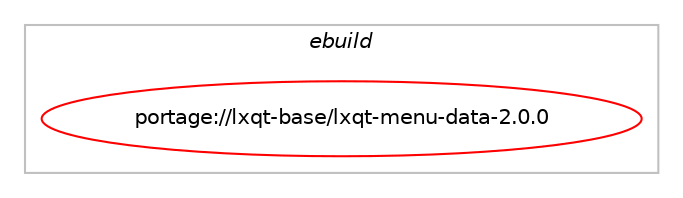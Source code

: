 digraph prolog {

# *************
# Graph options
# *************

newrank=true;
concentrate=true;
compound=true;
graph [rankdir=LR,fontname=Helvetica,fontsize=10,ranksep=1.5];#, ranksep=2.5, nodesep=0.2];
edge  [arrowhead=vee];
node  [fontname=Helvetica,fontsize=10];

# **********
# The ebuild
# **********

subgraph cluster_leftcol {
color=gray;
label=<<i>ebuild</i>>;
id [label="portage://lxqt-base/lxqt-menu-data-2.0.0", color=red, width=4, href="../lxqt-base/lxqt-menu-data-2.0.0.svg"];
}

# ****************
# The dependencies
# ****************

subgraph cluster_midcol {
color=gray;
label=<<i>dependencies</i>>;
subgraph cluster_compile {
fillcolor="#eeeeee";
style=filled;
label=<<i>compile</i>>;
}
subgraph cluster_compileandrun {
fillcolor="#eeeeee";
style=filled;
label=<<i>compile and run</i>>;
}
subgraph cluster_run {
fillcolor="#eeeeee";
style=filled;
label=<<i>run</i>>;
# *** BEGIN UNKNOWN DEPENDENCY TYPE (TODO) ***
# id -> equal(package_dependency(portage://lxqt-base/lxqt-menu-data-2.0.0,run,weak,lxqt-base,lxqt-config,smaller,[1.4.0,,,1.4.0],[],[]))
# *** END UNKNOWN DEPENDENCY TYPE (TODO) ***

# *** BEGIN UNKNOWN DEPENDENCY TYPE (TODO) ***
# id -> equal(package_dependency(portage://lxqt-base/lxqt-menu-data-2.0.0,run,weak,lxqt-base,lxqt-panel,smaller,[1.4.0,,,1.4.0],[],[]))
# *** END UNKNOWN DEPENDENCY TYPE (TODO) ***

# *** BEGIN UNKNOWN DEPENDENCY TYPE (TODO) ***
# id -> equal(package_dependency(portage://lxqt-base/lxqt-menu-data-2.0.0,run,weak,x11-misc,pcmanfm-qt,smaller,[1.4.0,,,1.4.0],[],[]))
# *** END UNKNOWN DEPENDENCY TYPE (TODO) ***

}
}

# **************
# The candidates
# **************

subgraph cluster_choices {
rank=same;
color=gray;
label=<<i>candidates</i>>;

}

}
